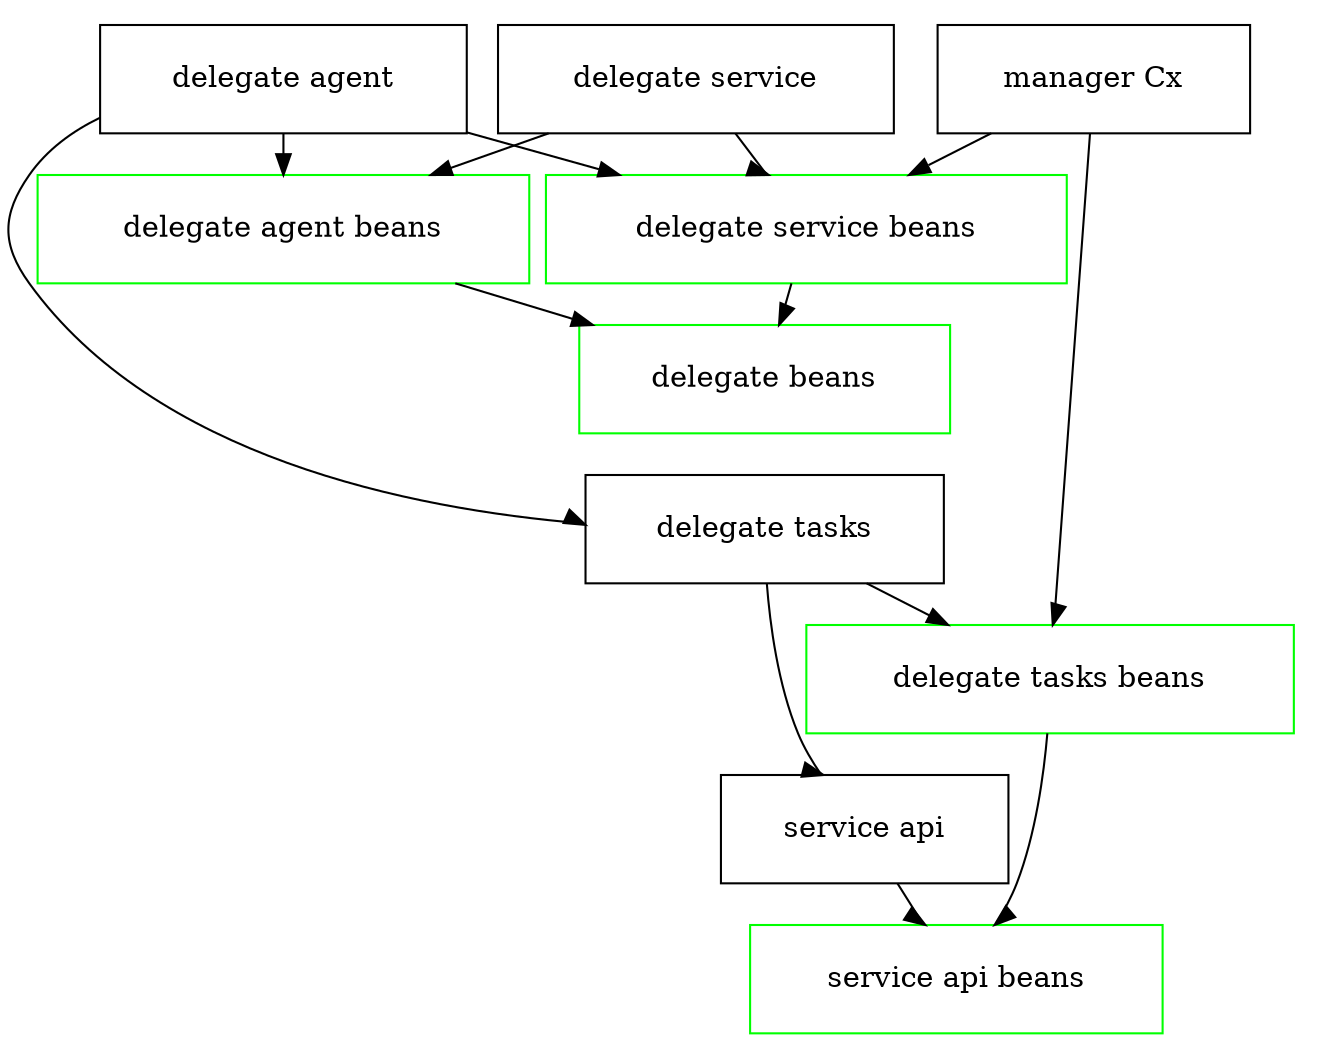 digraph G {
  compound=true;
  subgraph cluster_service_api_beans {
   color=green
   service_api_beans [label="service api beans" color=white];
  }

  subgraph cluster_service_api {
    service_api [label="service api" color=white];
  }

  subgraph cluster_delegate_tasks_beans {
    color=green
    delegate_tasks_beans [label="delegate tasks beans" color=white];
  }

  subgraph cluster_delegate_tasks {
    delegate_tasks [label="delegate tasks" color=white];
  }

  subgraph cluster_delegate_beans {
    color=green
    delegate_beans [label="delegate beans" color=white];
  }

  subgraph cluster_delegate_agent_beans {
    color=green
    delegate_agent_beans [label="delegate agent beans" color=white];
  }

  subgraph cluster_delegate_agent {
    delegate_agent [label="delegate agent" color=white];
  }

  subgraph cluster_delegate_service_beans {
    color=green
    delegate_service_beans [label="delegate service beans" color=white];
  }

  subgraph cluster_delegate_service {
    delegate_service [label="delegate service" color=white];
  }

  subgraph cluster_manager_cx {
    manager_cx [label="manager Cx" color=white];
  }


  service_api -> service_api_beans [ltail=cluster_service_api,lhead=cluster_service_api_beans];
  delegate_tasks_beans -> service_api [style=invis];

  delegate_tasks_beans -> service_api_beans [ltail=cluster_delegate_tasks_beans,lhead=cluster_service_api_beans];

  delegate_tasks -> delegate_tasks_beans [ltail=cluster_delegate_tasks,lhead=cluster_delegate_tasks_beans];

  delegate_tasks -> service_api [ltail=cluster_delegate_tasks,lhead=cluster_service_api];

  delegate_agent_beans-> delegate_beans [ltail=cluster_delegate_agent_beans,lhead=cluster_delegate_beans];

  delegate_service_beans-> delegate_beans [ltail=cluster_delegate_service_beans,lhead=cluster_delegate_beans];

  delegate_beans -> delegate_tasks [style=invis];

  delegate_agent-> delegate_agent_beans [ltail=cluster_delegate_agent,lhead=cluster_delegate_agent_beans];
  delegate_agent-> delegate_tasks [ltail=cluster_delegate_agent,lhead=cluster_delegate_tasks];
  delegate_agent-> delegate_service_beans [ltail=cluster_delegate_agent,lhead=cluster_delegate_service_beans];

  delegate_service-> delegate_service_beans [ltail=cluster_delegate_service,lhead=cluster_delegate_service_beans];
  delegate_service-> delegate_agent_beans [ltail=cluster_delegate_service,lhead=cluster_delegate_agent_beans];

  manager_cx-> delegate_service_beans [ltail=cluster_manager_cx,lhead=cluster_delegate_service_beans];
  manager_cx-> delegate_tasks_beans [ltail=cluster_manager_cx,lhead=cluster_delegate_tasks_beans];
}